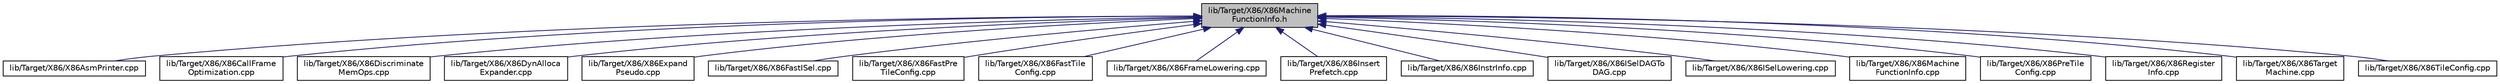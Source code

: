 digraph "lib/Target/X86/X86MachineFunctionInfo.h"
{
 // LATEX_PDF_SIZE
  bgcolor="transparent";
  edge [fontname="Helvetica",fontsize="10",labelfontname="Helvetica",labelfontsize="10"];
  node [fontname="Helvetica",fontsize="10",shape=record];
  Node1 [label="lib/Target/X86/X86Machine\lFunctionInfo.h",height=0.2,width=0.4,color="black", fillcolor="grey75", style="filled", fontcolor="black",tooltip=" "];
  Node1 -> Node2 [dir="back",color="midnightblue",fontsize="10",style="solid",fontname="Helvetica"];
  Node2 [label="lib/Target/X86/X86AsmPrinter.cpp",height=0.2,width=0.4,color="black",URL="$X86AsmPrinter_8cpp.html",tooltip=" "];
  Node1 -> Node3 [dir="back",color="midnightblue",fontsize="10",style="solid",fontname="Helvetica"];
  Node3 [label="lib/Target/X86/X86CallFrame\lOptimization.cpp",height=0.2,width=0.4,color="black",URL="$X86CallFrameOptimization_8cpp.html",tooltip=" "];
  Node1 -> Node4 [dir="back",color="midnightblue",fontsize="10",style="solid",fontname="Helvetica"];
  Node4 [label="lib/Target/X86/X86Discriminate\lMemOps.cpp",height=0.2,width=0.4,color="black",URL="$X86DiscriminateMemOps_8cpp.html",tooltip=" "];
  Node1 -> Node5 [dir="back",color="midnightblue",fontsize="10",style="solid",fontname="Helvetica"];
  Node5 [label="lib/Target/X86/X86DynAlloca\lExpander.cpp",height=0.2,width=0.4,color="black",URL="$X86DynAllocaExpander_8cpp.html",tooltip=" "];
  Node1 -> Node6 [dir="back",color="midnightblue",fontsize="10",style="solid",fontname="Helvetica"];
  Node6 [label="lib/Target/X86/X86Expand\lPseudo.cpp",height=0.2,width=0.4,color="black",URL="$X86ExpandPseudo_8cpp.html",tooltip=" "];
  Node1 -> Node7 [dir="back",color="midnightblue",fontsize="10",style="solid",fontname="Helvetica"];
  Node7 [label="lib/Target/X86/X86FastISel.cpp",height=0.2,width=0.4,color="black",URL="$X86FastISel_8cpp.html",tooltip=" "];
  Node1 -> Node8 [dir="back",color="midnightblue",fontsize="10",style="solid",fontname="Helvetica"];
  Node8 [label="lib/Target/X86/X86FastPre\lTileConfig.cpp",height=0.2,width=0.4,color="black",URL="$X86FastPreTileConfig_8cpp.html",tooltip=" "];
  Node1 -> Node9 [dir="back",color="midnightblue",fontsize="10",style="solid",fontname="Helvetica"];
  Node9 [label="lib/Target/X86/X86FastTile\lConfig.cpp",height=0.2,width=0.4,color="black",URL="$X86FastTileConfig_8cpp.html",tooltip=" "];
  Node1 -> Node10 [dir="back",color="midnightblue",fontsize="10",style="solid",fontname="Helvetica"];
  Node10 [label="lib/Target/X86/X86FrameLowering.cpp",height=0.2,width=0.4,color="black",URL="$X86FrameLowering_8cpp.html",tooltip=" "];
  Node1 -> Node11 [dir="back",color="midnightblue",fontsize="10",style="solid",fontname="Helvetica"];
  Node11 [label="lib/Target/X86/X86Insert\lPrefetch.cpp",height=0.2,width=0.4,color="black",URL="$X86InsertPrefetch_8cpp.html",tooltip=" "];
  Node1 -> Node12 [dir="back",color="midnightblue",fontsize="10",style="solid",fontname="Helvetica"];
  Node12 [label="lib/Target/X86/X86InstrInfo.cpp",height=0.2,width=0.4,color="black",URL="$X86InstrInfo_8cpp.html",tooltip=" "];
  Node1 -> Node13 [dir="back",color="midnightblue",fontsize="10",style="solid",fontname="Helvetica"];
  Node13 [label="lib/Target/X86/X86ISelDAGTo\lDAG.cpp",height=0.2,width=0.4,color="black",URL="$X86ISelDAGToDAG_8cpp.html",tooltip=" "];
  Node1 -> Node14 [dir="back",color="midnightblue",fontsize="10",style="solid",fontname="Helvetica"];
  Node14 [label="lib/Target/X86/X86ISelLowering.cpp",height=0.2,width=0.4,color="black",URL="$X86ISelLowering_8cpp.html",tooltip=" "];
  Node1 -> Node15 [dir="back",color="midnightblue",fontsize="10",style="solid",fontname="Helvetica"];
  Node15 [label="lib/Target/X86/X86Machine\lFunctionInfo.cpp",height=0.2,width=0.4,color="black",URL="$X86MachineFunctionInfo_8cpp.html",tooltip=" "];
  Node1 -> Node16 [dir="back",color="midnightblue",fontsize="10",style="solid",fontname="Helvetica"];
  Node16 [label="lib/Target/X86/X86PreTile\lConfig.cpp",height=0.2,width=0.4,color="black",URL="$X86PreTileConfig_8cpp.html",tooltip=" "];
  Node1 -> Node17 [dir="back",color="midnightblue",fontsize="10",style="solid",fontname="Helvetica"];
  Node17 [label="lib/Target/X86/X86Register\lInfo.cpp",height=0.2,width=0.4,color="black",URL="$X86RegisterInfo_8cpp.html",tooltip=" "];
  Node1 -> Node18 [dir="back",color="midnightblue",fontsize="10",style="solid",fontname="Helvetica"];
  Node18 [label="lib/Target/X86/X86Target\lMachine.cpp",height=0.2,width=0.4,color="black",URL="$X86TargetMachine_8cpp.html",tooltip=" "];
  Node1 -> Node19 [dir="back",color="midnightblue",fontsize="10",style="solid",fontname="Helvetica"];
  Node19 [label="lib/Target/X86/X86TileConfig.cpp",height=0.2,width=0.4,color="black",URL="$X86TileConfig_8cpp.html",tooltip=" "];
}
